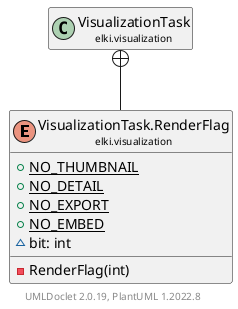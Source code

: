 @startuml
    remove .*\.(Instance|Par|Parameterizer|Factory)$
    set namespaceSeparator none
    hide empty fields
    hide empty methods

    enum "<size:14>VisualizationTask.RenderFlag\n<size:10>elki.visualization" as elki.visualization.VisualizationTask.RenderFlag [[VisualizationTask.RenderFlag.html]] {
        {static} +NO_THUMBNAIL
        {static} +NO_DETAIL
        {static} +NO_EXPORT
        {static} +NO_EMBED
        ~bit: int
        -RenderFlag(int)
    }

    class "<size:14>VisualizationTask\n<size:10>elki.visualization" as elki.visualization.VisualizationTask [[VisualizationTask.html]]

    elki.visualization.VisualizationTask +-- elki.visualization.VisualizationTask.RenderFlag

    center footer UMLDoclet 2.0.19, PlantUML 1.2022.8
@enduml
